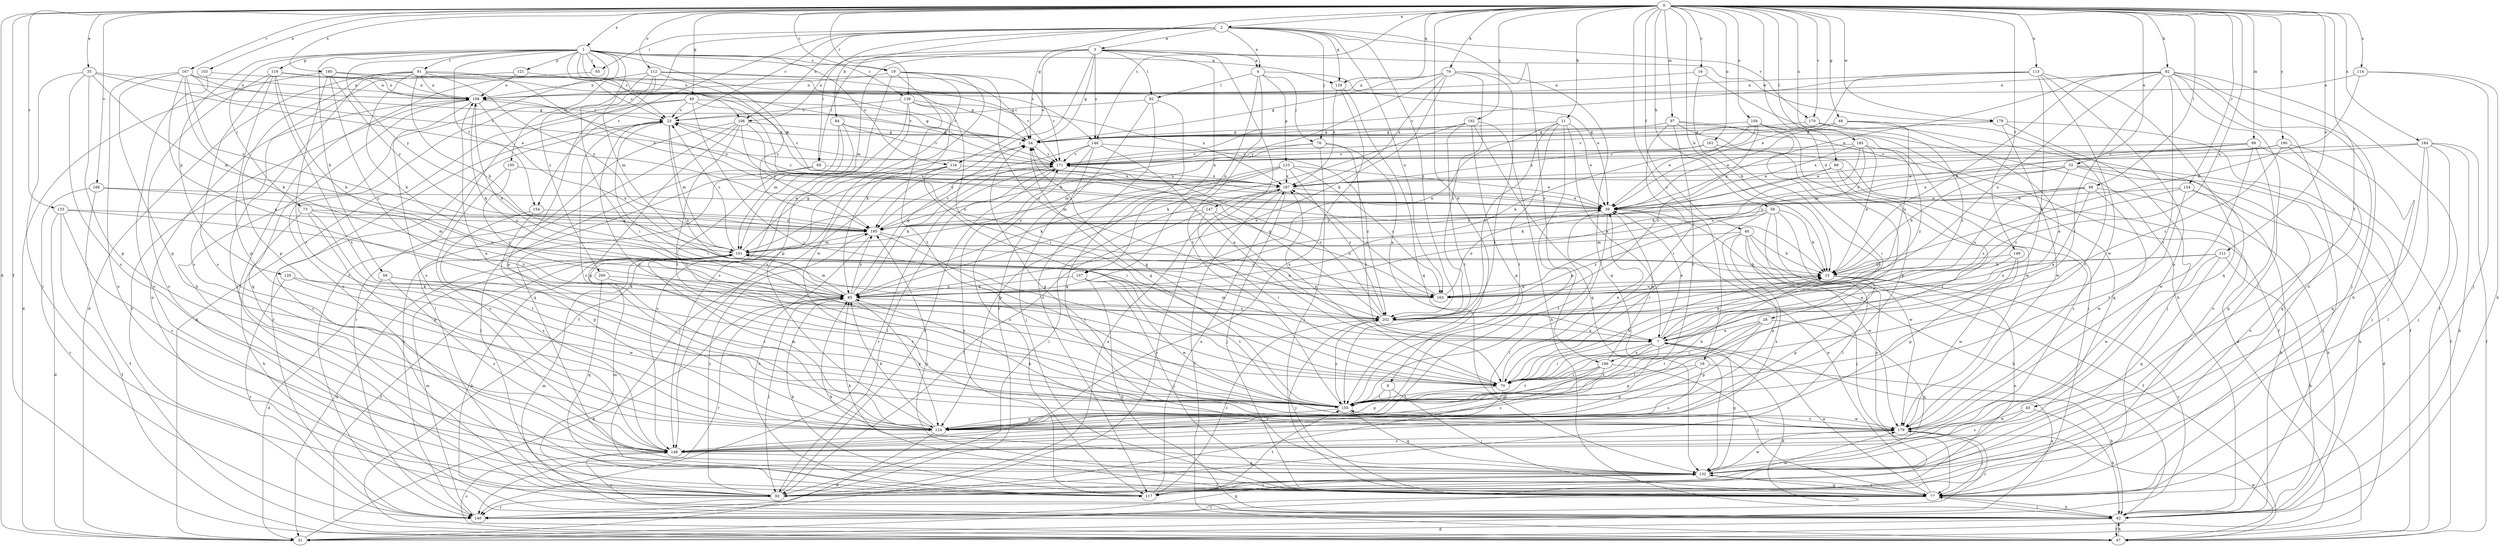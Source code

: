 strict digraph  {
0;
1;
2;
3;
4;
7;
9;
11;
15;
16;
18;
19;
23;
28;
31;
33;
35;
39;
40;
45;
47;
48;
49;
54;
58;
59;
62;
65;
69;
70;
73;
76;
77;
79;
82;
84;
85;
88;
89;
91;
92;
93;
97;
99;
100;
101;
103;
104;
106;
107;
108;
111;
112;
113;
114;
116;
117;
119;
120;
121;
123;
124;
129;
132;
133;
134;
139;
140;
146;
147;
148;
149;
154;
155;
161;
163;
166;
167;
170;
171;
178;
179;
180;
184;
185;
186;
187;
190;
192;
195;
200;
202;
0 -> 1  [label=a];
0 -> 2  [label=a];
0 -> 9  [label=b];
0 -> 11  [label=b];
0 -> 15  [label=b];
0 -> 16  [label=c];
0 -> 18  [label=c];
0 -> 19  [label=c];
0 -> 28  [label=d];
0 -> 31  [label=d];
0 -> 33  [label=e];
0 -> 35  [label=e];
0 -> 40  [label=f];
0 -> 45  [label=f];
0 -> 47  [label=f];
0 -> 48  [label=g];
0 -> 49  [label=g];
0 -> 54  [label=g];
0 -> 58  [label=h];
0 -> 79  [label=k];
0 -> 82  [label=k];
0 -> 88  [label=l];
0 -> 89  [label=l];
0 -> 97  [label=m];
0 -> 99  [label=m];
0 -> 103  [label=n];
0 -> 104  [label=n];
0 -> 111  [label=o];
0 -> 112  [label=o];
0 -> 113  [label=o];
0 -> 114  [label=o];
0 -> 129  [label=q];
0 -> 133  [label=r];
0 -> 134  [label=r];
0 -> 139  [label=r];
0 -> 146  [label=s];
0 -> 149  [label=t];
0 -> 161  [label=u];
0 -> 163  [label=u];
0 -> 166  [label=v];
0 -> 167  [label=v];
0 -> 170  [label=v];
0 -> 178  [label=w];
0 -> 180  [label=x];
0 -> 184  [label=x];
0 -> 185  [label=x];
0 -> 190  [label=y];
0 -> 192  [label=y];
1 -> 19  [label=c];
1 -> 23  [label=c];
1 -> 39  [label=e];
1 -> 59  [label=h];
1 -> 62  [label=h];
1 -> 65  [label=i];
1 -> 73  [label=j];
1 -> 91  [label=l];
1 -> 100  [label=m];
1 -> 106  [label=n];
1 -> 116  [label=o];
1 -> 119  [label=p];
1 -> 120  [label=p];
1 -> 121  [label=p];
1 -> 129  [label=q];
1 -> 139  [label=r];
1 -> 146  [label=s];
1 -> 154  [label=t];
1 -> 195  [label=y];
1 -> 200  [label=z];
2 -> 3  [label=a];
2 -> 4  [label=a];
2 -> 23  [label=c];
2 -> 65  [label=i];
2 -> 69  [label=i];
2 -> 76  [label=j];
2 -> 84  [label=k];
2 -> 106  [label=n];
2 -> 129  [label=q];
2 -> 140  [label=r];
2 -> 154  [label=t];
2 -> 163  [label=u];
2 -> 170  [label=v];
2 -> 186  [label=x];
2 -> 202  [label=z];
3 -> 4  [label=a];
3 -> 54  [label=g];
3 -> 69  [label=i];
3 -> 92  [label=l];
3 -> 101  [label=m];
3 -> 106  [label=n];
3 -> 107  [label=n];
3 -> 116  [label=o];
3 -> 146  [label=s];
3 -> 147  [label=s];
3 -> 178  [label=w];
3 -> 195  [label=y];
4 -> 39  [label=e];
4 -> 76  [label=j];
4 -> 92  [label=l];
4 -> 107  [label=n];
4 -> 123  [label=p];
4 -> 155  [label=t];
7 -> 15  [label=b];
7 -> 31  [label=d];
7 -> 39  [label=e];
7 -> 70  [label=i];
7 -> 101  [label=m];
7 -> 124  [label=p];
7 -> 132  [label=q];
7 -> 155  [label=t];
7 -> 186  [label=x];
9 -> 77  [label=j];
9 -> 124  [label=p];
9 -> 155  [label=t];
11 -> 7  [label=a];
11 -> 39  [label=e];
11 -> 54  [label=g];
11 -> 107  [label=n];
11 -> 124  [label=p];
11 -> 155  [label=t];
11 -> 202  [label=z];
15 -> 85  [label=k];
15 -> 117  [label=o];
15 -> 124  [label=p];
15 -> 140  [label=r];
15 -> 163  [label=u];
16 -> 15  [label=b];
16 -> 62  [label=h];
16 -> 108  [label=n];
18 -> 62  [label=h];
18 -> 70  [label=i];
18 -> 124  [label=p];
18 -> 148  [label=s];
19 -> 108  [label=n];
19 -> 124  [label=p];
19 -> 148  [label=s];
19 -> 155  [label=t];
19 -> 171  [label=v];
19 -> 179  [label=w];
19 -> 202  [label=z];
23 -> 54  [label=g];
23 -> 70  [label=i];
23 -> 101  [label=m];
23 -> 140  [label=r];
23 -> 202  [label=z];
28 -> 7  [label=a];
28 -> 70  [label=i];
28 -> 124  [label=p];
28 -> 132  [label=q];
28 -> 155  [label=t];
31 -> 7  [label=a];
31 -> 85  [label=k];
33 -> 15  [label=b];
33 -> 39  [label=e];
33 -> 62  [label=h];
33 -> 77  [label=j];
33 -> 117  [label=o];
33 -> 187  [label=x];
33 -> 202  [label=z];
35 -> 39  [label=e];
35 -> 93  [label=l];
35 -> 101  [label=m];
35 -> 108  [label=n];
35 -> 124  [label=p];
35 -> 148  [label=s];
39 -> 23  [label=c];
39 -> 62  [label=h];
39 -> 93  [label=l];
39 -> 108  [label=n];
39 -> 155  [label=t];
39 -> 195  [label=y];
40 -> 15  [label=b];
40 -> 47  [label=f];
40 -> 77  [label=j];
40 -> 101  [label=m];
40 -> 124  [label=p];
40 -> 148  [label=s];
40 -> 179  [label=w];
45 -> 62  [label=h];
45 -> 148  [label=s];
45 -> 179  [label=w];
47 -> 62  [label=h];
47 -> 148  [label=s];
47 -> 179  [label=w];
48 -> 7  [label=a];
48 -> 39  [label=e];
48 -> 54  [label=g];
48 -> 155  [label=t];
48 -> 163  [label=u];
48 -> 171  [label=v];
49 -> 15  [label=b];
49 -> 23  [label=c];
49 -> 31  [label=d];
49 -> 54  [label=g];
49 -> 70  [label=i];
49 -> 124  [label=p];
54 -> 171  [label=v];
58 -> 15  [label=b];
58 -> 70  [label=i];
58 -> 93  [label=l];
58 -> 117  [label=o];
58 -> 179  [label=w];
58 -> 195  [label=y];
58 -> 202  [label=z];
59 -> 31  [label=d];
59 -> 85  [label=k];
59 -> 148  [label=s];
59 -> 155  [label=t];
62 -> 31  [label=d];
62 -> 47  [label=f];
62 -> 77  [label=j];
62 -> 101  [label=m];
62 -> 148  [label=s];
65 -> 93  [label=l];
69 -> 93  [label=l];
69 -> 140  [label=r];
69 -> 187  [label=x];
70 -> 15  [label=b];
70 -> 39  [label=e];
70 -> 54  [label=g];
70 -> 148  [label=s];
70 -> 155  [label=t];
70 -> 187  [label=x];
73 -> 62  [label=h];
73 -> 101  [label=m];
73 -> 124  [label=p];
73 -> 155  [label=t];
73 -> 195  [label=y];
76 -> 7  [label=a];
76 -> 70  [label=i];
76 -> 77  [label=j];
76 -> 101  [label=m];
76 -> 171  [label=v];
77 -> 7  [label=a];
77 -> 39  [label=e];
77 -> 62  [label=h];
77 -> 85  [label=k];
77 -> 132  [label=q];
77 -> 140  [label=r];
77 -> 195  [label=y];
79 -> 54  [label=g];
79 -> 85  [label=k];
79 -> 108  [label=n];
79 -> 132  [label=q];
79 -> 155  [label=t];
79 -> 187  [label=x];
79 -> 195  [label=y];
79 -> 202  [label=z];
82 -> 15  [label=b];
82 -> 39  [label=e];
82 -> 47  [label=f];
82 -> 62  [label=h];
82 -> 70  [label=i];
82 -> 77  [label=j];
82 -> 93  [label=l];
82 -> 108  [label=n];
82 -> 117  [label=o];
82 -> 155  [label=t];
82 -> 163  [label=u];
84 -> 54  [label=g];
84 -> 101  [label=m];
84 -> 132  [label=q];
84 -> 155  [label=t];
84 -> 171  [label=v];
85 -> 54  [label=g];
85 -> 93  [label=l];
85 -> 101  [label=m];
85 -> 108  [label=n];
85 -> 124  [label=p];
85 -> 140  [label=r];
85 -> 195  [label=y];
85 -> 202  [label=z];
88 -> 7  [label=a];
88 -> 39  [label=e];
88 -> 62  [label=h];
88 -> 163  [label=u];
88 -> 179  [label=w];
88 -> 195  [label=y];
89 -> 85  [label=k];
89 -> 148  [label=s];
89 -> 155  [label=t];
89 -> 187  [label=x];
91 -> 15  [label=b];
91 -> 31  [label=d];
91 -> 39  [label=e];
91 -> 77  [label=j];
91 -> 85  [label=k];
91 -> 108  [label=n];
91 -> 124  [label=p];
91 -> 187  [label=x];
91 -> 195  [label=y];
92 -> 23  [label=c];
92 -> 117  [label=o];
92 -> 132  [label=q];
92 -> 140  [label=r];
93 -> 23  [label=c];
93 -> 101  [label=m];
93 -> 108  [label=n];
93 -> 140  [label=r];
93 -> 171  [label=v];
93 -> 179  [label=w];
93 -> 187  [label=x];
93 -> 195  [label=y];
97 -> 47  [label=f];
97 -> 54  [label=g];
97 -> 70  [label=i];
97 -> 77  [label=j];
97 -> 155  [label=t];
97 -> 179  [label=w];
99 -> 39  [label=e];
99 -> 47  [label=f];
99 -> 101  [label=m];
99 -> 132  [label=q];
99 -> 171  [label=v];
99 -> 179  [label=w];
100 -> 148  [label=s];
100 -> 187  [label=x];
100 -> 202  [label=z];
101 -> 15  [label=b];
101 -> 23  [label=c];
101 -> 31  [label=d];
101 -> 47  [label=f];
101 -> 54  [label=g];
101 -> 62  [label=h];
103 -> 108  [label=n];
103 -> 117  [label=o];
104 -> 39  [label=e];
104 -> 54  [label=g];
104 -> 70  [label=i];
104 -> 85  [label=k];
104 -> 124  [label=p];
104 -> 132  [label=q];
104 -> 202  [label=z];
106 -> 54  [label=g];
106 -> 93  [label=l];
106 -> 124  [label=p];
106 -> 140  [label=r];
106 -> 155  [label=t];
106 -> 163  [label=u];
106 -> 195  [label=y];
107 -> 62  [label=h];
107 -> 77  [label=j];
107 -> 85  [label=k];
107 -> 155  [label=t];
107 -> 179  [label=w];
108 -> 23  [label=c];
108 -> 85  [label=k];
108 -> 132  [label=q];
108 -> 140  [label=r];
108 -> 148  [label=s];
108 -> 163  [label=u];
111 -> 15  [label=b];
111 -> 62  [label=h];
111 -> 132  [label=q];
111 -> 163  [label=u];
111 -> 179  [label=w];
112 -> 54  [label=g];
112 -> 70  [label=i];
112 -> 101  [label=m];
112 -> 108  [label=n];
112 -> 117  [label=o];
112 -> 171  [label=v];
112 -> 195  [label=y];
113 -> 7  [label=a];
113 -> 39  [label=e];
113 -> 108  [label=n];
113 -> 132  [label=q];
113 -> 148  [label=s];
113 -> 171  [label=v];
113 -> 179  [label=w];
114 -> 15  [label=b];
114 -> 62  [label=h];
114 -> 77  [label=j];
114 -> 108  [label=n];
116 -> 70  [label=i];
116 -> 77  [label=j];
116 -> 148  [label=s];
116 -> 187  [label=x];
117 -> 85  [label=k];
117 -> 155  [label=t];
117 -> 171  [label=v];
117 -> 187  [label=x];
117 -> 202  [label=z];
119 -> 85  [label=k];
119 -> 108  [label=n];
119 -> 117  [label=o];
119 -> 124  [label=p];
119 -> 148  [label=s];
119 -> 155  [label=t];
119 -> 171  [label=v];
120 -> 85  [label=k];
120 -> 140  [label=r];
120 -> 179  [label=w];
121 -> 23  [label=c];
121 -> 108  [label=n];
121 -> 148  [label=s];
123 -> 39  [label=e];
123 -> 85  [label=k];
123 -> 101  [label=m];
123 -> 124  [label=p];
123 -> 163  [label=u];
123 -> 187  [label=x];
123 -> 202  [label=z];
124 -> 23  [label=c];
124 -> 31  [label=d];
124 -> 85  [label=k];
124 -> 101  [label=m];
129 -> 132  [label=q];
129 -> 148  [label=s];
129 -> 187  [label=x];
132 -> 77  [label=j];
132 -> 85  [label=k];
132 -> 93  [label=l];
132 -> 117  [label=o];
132 -> 179  [label=w];
133 -> 31  [label=d];
133 -> 47  [label=f];
133 -> 148  [label=s];
133 -> 195  [label=y];
133 -> 202  [label=z];
134 -> 31  [label=d];
134 -> 39  [label=e];
134 -> 62  [label=h];
134 -> 155  [label=t];
134 -> 202  [label=z];
139 -> 23  [label=c];
139 -> 47  [label=f];
139 -> 70  [label=i];
139 -> 85  [label=k];
139 -> 148  [label=s];
139 -> 187  [label=x];
140 -> 101  [label=m];
140 -> 132  [label=q];
146 -> 7  [label=a];
146 -> 77  [label=j];
146 -> 117  [label=o];
146 -> 171  [label=v];
146 -> 195  [label=y];
146 -> 202  [label=z];
147 -> 7  [label=a];
147 -> 70  [label=i];
147 -> 93  [label=l];
147 -> 163  [label=u];
147 -> 195  [label=y];
148 -> 132  [label=q];
149 -> 7  [label=a];
149 -> 15  [label=b];
149 -> 124  [label=p];
149 -> 179  [label=w];
154 -> 124  [label=p];
154 -> 148  [label=s];
154 -> 195  [label=y];
155 -> 15  [label=b];
155 -> 23  [label=c];
155 -> 54  [label=g];
155 -> 108  [label=n];
155 -> 124  [label=p];
155 -> 132  [label=q];
155 -> 179  [label=w];
155 -> 202  [label=z];
161 -> 31  [label=d];
161 -> 70  [label=i];
161 -> 171  [label=v];
161 -> 187  [label=x];
163 -> 39  [label=e];
163 -> 187  [label=x];
166 -> 39  [label=e];
166 -> 47  [label=f];
166 -> 140  [label=r];
166 -> 163  [label=u];
167 -> 7  [label=a];
167 -> 54  [label=g];
167 -> 85  [label=k];
167 -> 108  [label=n];
167 -> 117  [label=o];
167 -> 124  [label=p];
167 -> 171  [label=v];
167 -> 195  [label=y];
170 -> 54  [label=g];
170 -> 117  [label=o];
170 -> 202  [label=z];
171 -> 23  [label=c];
171 -> 85  [label=k];
171 -> 93  [label=l];
171 -> 140  [label=r];
171 -> 187  [label=x];
178 -> 47  [label=f];
178 -> 54  [label=g];
178 -> 77  [label=j];
178 -> 179  [label=w];
179 -> 54  [label=g];
179 -> 77  [label=j];
179 -> 85  [label=k];
179 -> 140  [label=r];
179 -> 148  [label=s];
179 -> 155  [label=t];
180 -> 31  [label=d];
180 -> 54  [label=g];
180 -> 108  [label=n];
180 -> 155  [label=t];
180 -> 171  [label=v];
180 -> 195  [label=y];
180 -> 202  [label=z];
184 -> 47  [label=f];
184 -> 62  [label=h];
184 -> 77  [label=j];
184 -> 93  [label=l];
184 -> 132  [label=q];
184 -> 171  [label=v];
184 -> 187  [label=x];
185 -> 15  [label=b];
185 -> 39  [label=e];
185 -> 85  [label=k];
185 -> 163  [label=u];
185 -> 171  [label=v];
185 -> 202  [label=z];
186 -> 39  [label=e];
186 -> 70  [label=i];
186 -> 77  [label=j];
186 -> 124  [label=p];
186 -> 148  [label=s];
186 -> 155  [label=t];
187 -> 39  [label=e];
187 -> 47  [label=f];
187 -> 77  [label=j];
187 -> 93  [label=l];
187 -> 140  [label=r];
190 -> 77  [label=j];
190 -> 132  [label=q];
190 -> 171  [label=v];
190 -> 195  [label=y];
190 -> 202  [label=z];
192 -> 54  [label=g];
192 -> 62  [label=h];
192 -> 85  [label=k];
192 -> 124  [label=p];
192 -> 132  [label=q];
192 -> 155  [label=t];
195 -> 39  [label=e];
195 -> 101  [label=m];
195 -> 117  [label=o];
195 -> 155  [label=t];
195 -> 163  [label=u];
195 -> 171  [label=v];
200 -> 132  [label=q];
200 -> 155  [label=t];
200 -> 163  [label=u];
202 -> 7  [label=a];
202 -> 54  [label=g];
202 -> 77  [label=j];
202 -> 171  [label=v];
}
